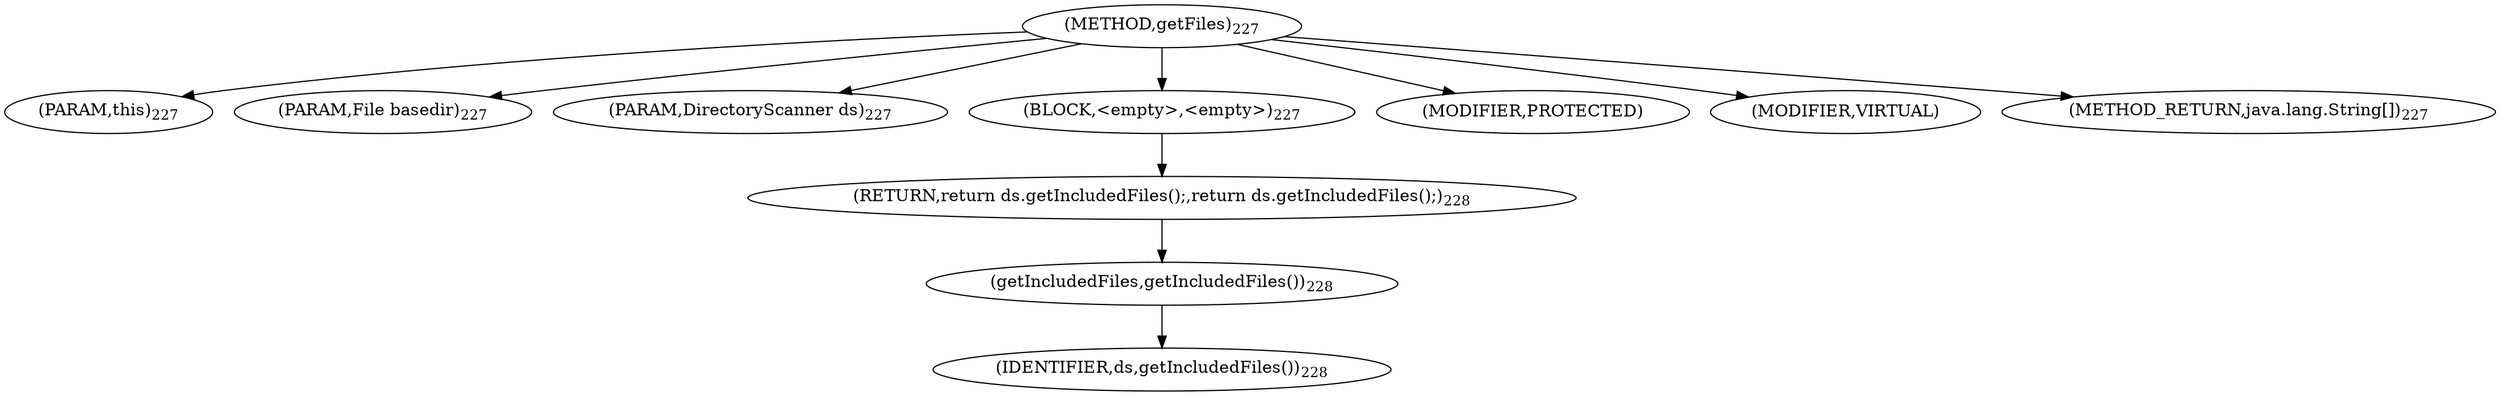 digraph "getFiles" {  
"516" [label = <(METHOD,getFiles)<SUB>227</SUB>> ]
"517" [label = <(PARAM,this)<SUB>227</SUB>> ]
"518" [label = <(PARAM,File basedir)<SUB>227</SUB>> ]
"519" [label = <(PARAM,DirectoryScanner ds)<SUB>227</SUB>> ]
"520" [label = <(BLOCK,&lt;empty&gt;,&lt;empty&gt;)<SUB>227</SUB>> ]
"521" [label = <(RETURN,return ds.getIncludedFiles();,return ds.getIncludedFiles();)<SUB>228</SUB>> ]
"522" [label = <(getIncludedFiles,getIncludedFiles())<SUB>228</SUB>> ]
"523" [label = <(IDENTIFIER,ds,getIncludedFiles())<SUB>228</SUB>> ]
"524" [label = <(MODIFIER,PROTECTED)> ]
"525" [label = <(MODIFIER,VIRTUAL)> ]
"526" [label = <(METHOD_RETURN,java.lang.String[])<SUB>227</SUB>> ]
  "516" -> "517" 
  "516" -> "518" 
  "516" -> "519" 
  "516" -> "520" 
  "516" -> "524" 
  "516" -> "525" 
  "516" -> "526" 
  "520" -> "521" 
  "521" -> "522" 
  "522" -> "523" 
}
